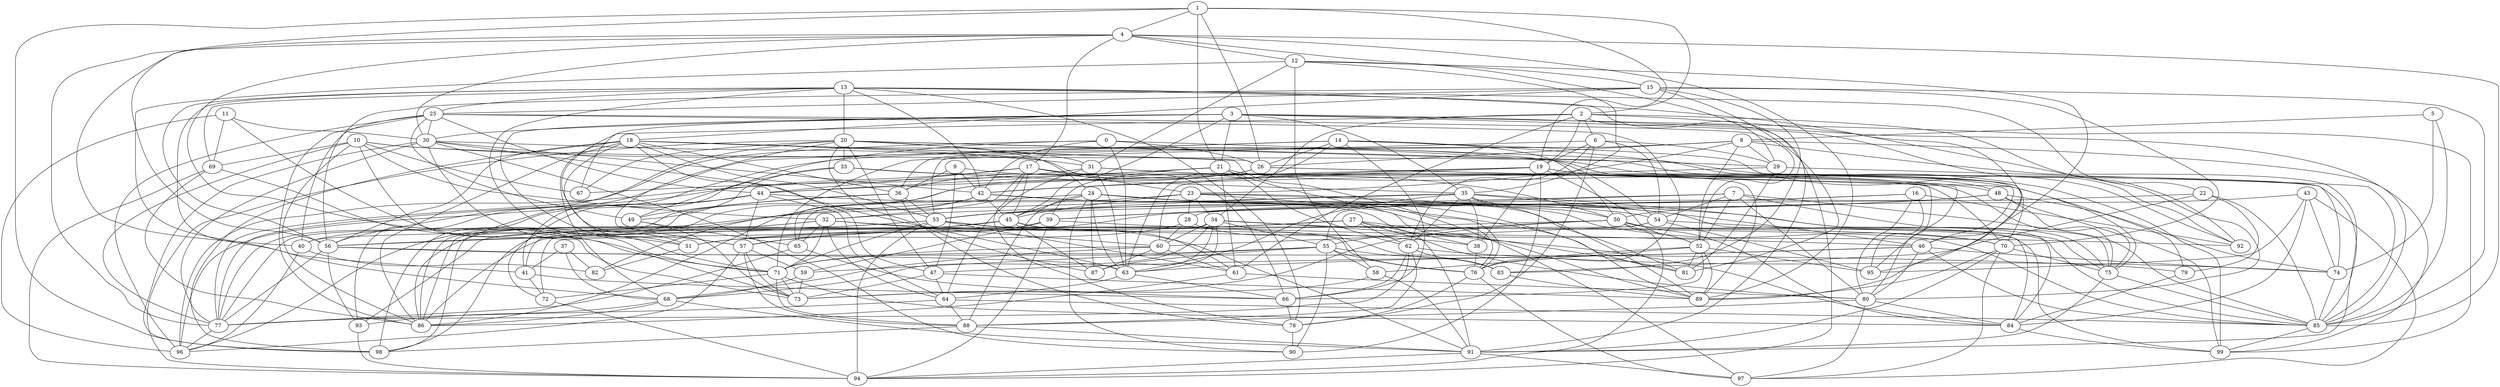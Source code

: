 strict graph "" {
	0	[w=15];
	26	[w=-12];
	0 -- 26	[w=12];
	42	[w=-10];
	0 -- 42	[w=5];
	49	[w=-15];
	0 -- 49	[w=11];
	63	[w=-6];
	0 -- 63	[w=-11];
	74	[w=-16];
	0 -- 74	[w=16];
	77	[w=13];
	0 -- 77	[w=4];
	1	[w=14];
	2	[w=-3];
	1 -- 2	[w=-3];
	4	[w=-3];
	1 -- 4	[w=5];
	19	[w=7];
	1 -- 19	[w=10];
	21	[w=9];
	1 -- 21	[w=8];
	1 -- 26	[w=-14];
	56	[w=-12];
	1 -- 56	[w=8];
	98	[w=-13];
	1 -- 98	[w=7];
	6	[w=5];
	2 -- 6	[w=7];
	2 -- 19	[w=2];
	34	[w=16];
	2 -- 34	[w=11];
	57	[w=4];
	2 -- 57	[w=5];
	61	[w=-13];
	2 -- 61	[w=-4];
	80	[w=5];
	2 -- 80	[w=-11];
	92	[w=-3];
	2 -- 92	[w=16];
	94	[w=-4];
	2 -- 94	[w=13];
	3	[w=14];
	3 -- 21	[w=-9];
	30	[w=11];
	3 -- 30	[w=-8];
	35	[w=16];
	3 -- 35	[w=6];
	45	[w=8];
	3 -- 45	[w=10];
	51	[w=4];
	3 -- 51	[w=15];
	67	[w=12];
	3 -- 67	[w=-9];
	85	[w=5];
	3 -- 85	[w=2];
	3 -- 92	[w=-13];
	99	[w=-13];
	3 -- 99	[w=-15];
	12	[w=10];
	4 -- 12	[w=-5];
	17	[w=-12];
	4 -- 17	[w=4];
	29	[w=13];
	4 -- 29	[w=9];
	4 -- 30	[w=9];
	40	[w=-6];
	4 -- 40	[w=10];
	73	[w=-14];
	4 -- 73	[w=-15];
	4 -- 77	[w=11];
	4 -- 85	[w=-12];
	89	[w=13];
	4 -- 89	[w=-16];
	5	[w=13];
	8	[w=11];
	5 -- 8	[w=-9];
	5 -- 74	[w=-6];
	5 -- 85	[w=3];
	6 -- 19	[w=-10];
	6 -- 29	[w=-9];
	54	[w=11];
	6 -- 54	[w=-3];
	62	[w=10];
	6 -- 62	[w=10];
	71	[w=-8];
	6 -- 71	[w=-9];
	78	[w=3];
	6 -- 78	[w=14];
	7	[w=2];
	39	[w=14];
	7 -- 39	[w=-16];
	52	[w=12];
	7 -- 52	[w=-8];
	53	[w=14];
	7 -- 53	[w=15];
	7 -- 54	[w=12];
	75	[w=9];
	7 -- 75	[w=8];
	7 -- 80	[w=-6];
	7 -- 85	[w=-16];
	23	[w=-15];
	8 -- 23	[w=11];
	8 -- 26	[w=7];
	8 -- 29	[w=3];
	36	[w=-10];
	8 -- 36	[w=-16];
	8 -- 52	[w=-11];
	8 -- 53	[w=6];
	91	[w=-5];
	8 -- 91	[w=-12];
	8 -- 99	[w=-6];
	9	[w=-6];
	9 -- 36	[w=12];
	9 -- 42	[w=-11];
	47	[w=14];
	9 -- 47	[w=7];
	9 -- 75	[w=6];
	10	[w=4];
	10 -- 29	[w=-4];
	32	[w=14];
	10 -- 32	[w=-8];
	10 -- 67	[w=14];
	69	[w=-11];
	10 -- 69	[w=-9];
	10 -- 73	[w=16];
	10 -- 77	[w=9];
	86	[w=3];
	10 -- 86	[w=-7];
	10 -- 99	[w=-5];
	11	[w=10];
	11 -- 30	[w=-4];
	11 -- 69	[w=-7];
	11 -- 71	[w=-3];
	96	[w=6];
	11 -- 96	[w=-2];
	15	[w=6];
	12 -- 15	[w=-4];
	31	[w=15];
	12 -- 31	[w=9];
	12 -- 35	[w=12];
	41	[w=-13];
	12 -- 41	[w=15];
	46	[w=-11];
	12 -- 46	[w=10];
	58	[w=3];
	12 -- 58	[w=-9];
	13	[w=15];
	20	[w=-5];
	13 -- 20	[w=-11];
	22	[w=11];
	13 -- 22	[w=-4];
	25	[w=-3];
	13 -- 25	[w=-16];
	13 -- 42	[w=10];
	13 -- 56	[w=12];
	68	[w=11];
	13 -- 68	[w=-4];
	13 -- 69	[w=-15];
	13 -- 71	[w=-3];
	13 -- 78	[w=5];
	13 -- 91	[w=-12];
	95	[w=-13];
	13 -- 95	[w=-11];
	14	[w=-9];
	14 -- 26	[w=-9];
	50	[w=-11];
	14 -- 50	[w=-14];
	14 -- 63	[w=-12];
	66	[w=-10];
	14 -- 66	[w=-12];
	14 -- 86	[w=13];
	14 -- 89	[w=5];
	14 -- 92	[w=-3];
	93	[w=-4];
	14 -- 93	[w=-15];
	18	[w=7];
	15 -- 18	[w=-5];
	15 -- 25	[w=-13];
	15 -- 56	[w=9];
	70	[w=-3];
	15 -- 70	[w=5];
	81	[w=9];
	15 -- 81	[w=-8];
	83	[w=16];
	15 -- 83	[w=-12];
	15 -- 85	[w=-3];
	16	[w=-16];
	16 -- 32	[w=-10];
	16 -- 39	[w=8];
	16 -- 80	[w=16];
	16 -- 92	[w=-12];
	16 -- 95	[w=10];
	17 -- 23	[w=-8];
	17 -- 32	[w=12];
	44	[w=15];
	17 -- 44	[w=11];
	17 -- 45	[w=-2];
	17 -- 50	[w=-5];
	17 -- 77	[w=16];
	17 -- 78	[w=16];
	17 -- 85	[w=13];
	18 -- 26	[w=10];
	18 -- 36	[w=13];
	18 -- 47	[w=-16];
	18 -- 51	[w=-10];
	18 -- 53	[w=-14];
	18 -- 56	[w=-14];
	18 -- 66	[w=2];
	18 -- 68	[w=-5];
	76	[w=9];
	18 -- 76	[w=-3];
	18 -- 86	[w=-9];
	18 -- 89	[w=7];
	18 -- 98	[w=-9];
	38	[w=-10];
	19 -- 38	[w=6];
	19 -- 42	[w=4];
	19 -- 44	[w=15];
	19 -- 46	[w=14];
	48	[w=-13];
	19 -- 48	[w=-6];
	19 -- 52	[w=-14];
	60	[w=-13];
	19 -- 60	[w=-5];
	90	[w=10];
	19 -- 90	[w=15];
	19 -- 98	[w=5];
	24	[w=13];
	20 -- 24	[w=-2];
	20 -- 31	[w=-10];
	33	[w=-16];
	20 -- 33	[w=7];
	20 -- 47	[w=7];
	20 -- 54	[w=13];
	20 -- 56	[w=7];
	20 -- 57	[w=15];
	20 -- 67	[w=13];
	20 -- 70	[w=12];
	87	[w=-12];
	20 -- 87	[w=10];
	20 -- 94	[w=-9];
	21 -- 39	[w=-11];
	21 -- 44	[w=-7];
	21 -- 61	[w=15];
	21 -- 62	[w=15];
	21 -- 76	[w=8];
	79	[w=15];
	21 -- 79	[w=-5];
	21 -- 96	[w=6];
	28	[w=-5];
	22 -- 28	[w=-9];
	22 -- 79	[w=-9];
	22 -- 83	[w=13];
	22 -- 85	[w=-5];
	23 -- 28	[w=-8];
	23 -- 34	[w=5];
	23 -- 45	[w=4];
	65	[w=-5];
	23 -- 65	[w=4];
	23 -- 70	[w=-5];
	23 -- 81	[w=11];
	23 -- 89	[w=6];
	24 -- 45	[w=6];
	24 -- 63	[w=11];
	24 -- 75	[w=3];
	24 -- 81	[w=-13];
	24 -- 86	[w=-15];
	24 -- 87	[w=-10];
	88	[w=14];
	24 -- 88	[w=11];
	24 -- 90	[w=8];
	97	[w=8];
	24 -- 97	[w=-15];
	25 -- 30	[w=-11];
	25 -- 40	[w=9];
	25 -- 44	[w=-8];
	25 -- 49	[w=2];
	25 -- 52	[w=10];
	25 -- 76	[w=-2];
	25 -- 86	[w=-15];
	25 -- 96	[w=-10];
	26 -- 36	[w=16];
	26 -- 75	[w=-16];
	26 -- 86	[w=-4];
	26 -- 95	[w=-4];
	27	[w=-16];
	27 -- 38	[w=-9];
	27 -- 40	[w=-9];
	27 -- 57	[w=-4];
	27 -- 62	[w=-2];
	27 -- 80	[w=7];
	27 -- 81	[w=-16];
	27 -- 86	[w=-8];
	28 -- 51	[w=-14];
	28 -- 60	[w=11];
	28 -- 83	[w=-5];
	29 -- 42	[w=9];
	29 -- 81	[w=-13];
	29 -- 85	[w=7];
	30 -- 31	[w=-5];
	30 -- 42	[w=-5];
	30 -- 51	[w=-11];
	30 -- 63	[w=2];
	30 -- 77	[w=6];
	30 -- 90	[w=-5];
	30 -- 98	[w=5];
	31 -- 48	[w=6];
	31 -- 63	[w=8];
	64	[w=-15];
	31 -- 64	[w=13];
	31 -- 67	[w=-10];
	31 -- 80	[w=9];
	32 -- 38	[w=-15];
	32 -- 60	[w=6];
	32 -- 64	[w=-3];
	32 -- 65	[w=11];
	32 -- 71	[w=16];
	32 -- 86	[w=13];
	32 -- 98	[w=15];
	33 -- 35	[w=7];
	33 -- 41	[w=-9];
	33 -- 49	[w=6];
	33 -- 70	[w=7];
	34 -- 41	[w=-13];
	55	[w=-15];
	34 -- 55	[w=13];
	34 -- 60	[w=7];
	34 -- 63	[w=-10];
	34 -- 68	[w=-15];
	34 -- 70	[w=11];
	84	[w=3];
	34 -- 84	[w=12];
	34 -- 85	[w=-9];
	34 -- 87	[w=15];
	35 -- 38	[w=9];
	35 -- 40	[w=-6];
	35 -- 46	[w=-4];
	35 -- 50	[w=-10];
	35 -- 53	[w=-15];
	35 -- 62	[w=16];
	35 -- 63	[w=13];
	35 -- 84	[w=8];
	35 -- 89	[w=14];
	36 -- 49	[w=3];
	36 -- 53	[w=-2];
	36 -- 77	[w=-2];
	36 -- 78	[w=-3];
	37	[w=-14];
	37 -- 41	[w=7];
	37 -- 68	[w=-11];
	82	[w=-11];
	37 -- 82	[w=2];
	38 -- 76	[w=13];
	39 -- 46	[w=-10];
	59	[w=5];
	39 -- 59	[w=-14];
	39 -- 94	[w=-11];
	39 -- 98	[w=5];
	40 -- 82	[w=11];
	40 -- 96	[w=-6];
	41 -- 66	[w=10];
	72	[w=-8];
	41 -- 72	[w=-5];
	42 -- 45	[w=8];
	42 -- 65	[w=-5];
	42 -- 82	[w=6];
	42 -- 84	[w=9];
	42 -- 89	[w=3];
	42 -- 91	[w=-2];
	42 -- 96	[w=-11];
	43	[w=-12];
	43 -- 50	[w=11];
	43 -- 74	[w=-11];
	43 -- 84	[w=13];
	43 -- 95	[w=-15];
	43 -- 97	[w=10];
	44 -- 54	[w=7];
	44 -- 57	[w=16];
	44 -- 64	[w=11];
	44 -- 72	[w=2];
	44 -- 77	[w=-13];
	44 -- 96	[w=6];
	45 -- 56	[w=14];
	45 -- 57	[w=10];
	45 -- 61	[w=15];
	45 -- 87	[w=16];
	45 -- 92	[w=-3];
	46 -- 47	[w=-9];
	46 -- 63	[w=2];
	46 -- 74	[w=7];
	46 -- 80	[w=-8];
	46 -- 85	[w=-11];
	47 -- 64	[w=11];
	47 -- 73	[w=2];
	47 -- 89	[w=13];
	48 -- 51	[w=11];
	48 -- 53	[w=10];
	48 -- 55	[w=-14];
	48 -- 74	[w=-3];
	48 -- 75	[w=-11];
	48 -- 99	[w=4];
	49 -- 65	[w=12];
	49 -- 73	[w=-5];
	50 -- 51	[w=-12];
	50 -- 52	[w=-10];
	50 -- 55	[w=-14];
	50 -- 73	[w=7];
	50 -- 84	[w=8];
	50 -- 85	[w=-6];
	50 -- 94	[w=5];
	50 -- 99	[w=-10];
	51 -- 82	[w=-12];
	52 -- 58	[w=-9];
	52 -- 66	[w=10];
	52 -- 76	[w=-13];
	52 -- 81	[w=-6];
	52 -- 89	[w=3];
	52 -- 95	[w=12];
	53 -- 56	[w=-2];
	53 -- 61	[w=-11];
	53 -- 71	[w=-14];
	53 -- 76	[w=7];
	53 -- 91	[w=-16];
	53 -- 93	[w=9];
	53 -- 94	[w=-15];
	54 -- 60	[w=-14];
	54 -- 72	[w=-9];
	54 -- 75	[w=2];
	54 -- 95	[w=-11];
	55 -- 58	[w=-6];
	55 -- 59	[w=9];
	55 -- 71	[w=2];
	55 -- 76	[w=15];
	55 -- 83	[w=16];
	55 -- 87	[w=2];
	55 -- 90	[w=5];
	56 -- 63	[w=-16];
	56 -- 77	[w=-15];
	56 -- 79	[w=-9];
	56 -- 93	[w=3];
	57 -- 59	[w=16];
	57 -- 73	[w=2];
	57 -- 88	[w=8];
	57 -- 96	[w=4];
	58 -- 73	[w=9];
	58 -- 91	[w=-7];
	59 -- 68	[w=-12];
	59 -- 73	[w=14];
	60 -- 61	[w=2];
	60 -- 68	[w=16];
	60 -- 71	[w=12];
	60 -- 87	[w=2];
	61 -- 80	[w=-11];
	61 -- 86	[w=9];
	62 -- 66	[w=-5];
	62 -- 74	[w=15];
	62 -- 77	[w=-10];
	62 -- 83	[w=-2];
	62 -- 88	[w=2];
	63 -- 64	[w=-10];
	63 -- 66	[w=8];
	64 -- 77	[w=-10];
	64 -- 85	[w=-15];
	64 -- 88	[w=-5];
	65 -- 66	[w=10];
	65 -- 77	[w=-8];
	66 -- 78	[w=4];
	68 -- 86	[w=10];
	68 -- 91	[w=-12];
	68 -- 93	[w=11];
	69 -- 71	[w=13];
	69 -- 86	[w=11];
	69 -- 94	[w=-5];
	70 -- 75	[w=-13];
	70 -- 89	[w=11];
	70 -- 91	[w=6];
	70 -- 97	[w=-12];
	71 -- 72	[w=13];
	71 -- 73	[w=-15];
	71 -- 84	[w=-4];
	71 -- 88	[w=-4];
	72 -- 94	[w=-8];
	74 -- 85	[w=-4];
	75 -- 85	[w=11];
	75 -- 91	[w=-13];
	76 -- 78	[w=-4];
	76 -- 97	[w=10];
	77 -- 96	[w=5];
	78 -- 90	[w=15];
	79 -- 84	[w=-16];
	80 -- 84	[w=15];
	80 -- 88	[w=-3];
	80 -- 97	[w=2];
	83 -- 89	[w=-2];
	84 -- 99	[w=15];
	85 -- 99	[w=-13];
	88 -- 91	[w=-11];
	88 -- 98	[w=-12];
	91 -- 94	[w=-16];
	91 -- 97	[w=-2];
	93 -- 94	[w=6];
}
